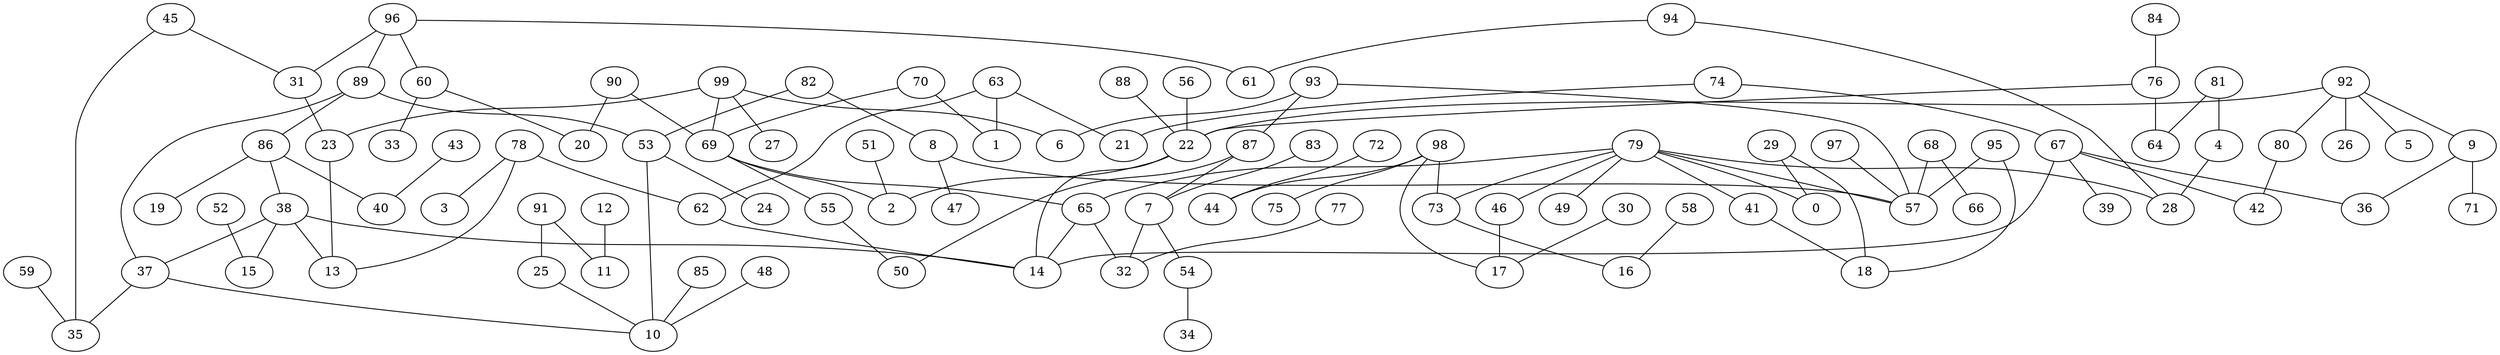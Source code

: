 digraph GG_graph {

subgraph G_graph {
edge [color = black]
"82" -> "53" [dir = none]
"77" -> "32" [dir = none]
"83" -> "7" [dir = none]
"80" -> "42" [dir = none]
"4" -> "28" [dir = none]
"51" -> "2" [dir = none]
"72" -> "44" [dir = none]
"12" -> "11" [dir = none]
"98" -> "75" [dir = none]
"98" -> "44" [dir = none]
"98" -> "73" [dir = none]
"97" -> "57" [dir = none]
"58" -> "16" [dir = none]
"84" -> "76" [dir = none]
"30" -> "17" [dir = none]
"78" -> "3" [dir = none]
"78" -> "13" [dir = none]
"53" -> "24" [dir = none]
"53" -> "10" [dir = none]
"52" -> "15" [dir = none]
"48" -> "10" [dir = none]
"92" -> "26" [dir = none]
"92" -> "5" [dir = none]
"92" -> "22" [dir = none]
"60" -> "33" [dir = none]
"60" -> "20" [dir = none]
"89" -> "37" [dir = none]
"74" -> "21" [dir = none]
"74" -> "67" [dir = none]
"86" -> "19" [dir = none]
"86" -> "40" [dir = none]
"86" -> "38" [dir = none]
"87" -> "50" [dir = none]
"87" -> "7" [dir = none]
"95" -> "57" [dir = none]
"81" -> "64" [dir = none]
"69" -> "55" [dir = none]
"69" -> "65" [dir = none]
"69" -> "2" [dir = none]
"25" -> "10" [dir = none]
"90" -> "20" [dir = none]
"90" -> "69" [dir = none]
"76" -> "64" [dir = none]
"76" -> "22" [dir = none]
"59" -> "35" [dir = none]
"67" -> "36" [dir = none]
"67" -> "42" [dir = none]
"67" -> "39" [dir = none]
"67" -> "14" [dir = none]
"73" -> "16" [dir = none]
"7" -> "54" [dir = none]
"7" -> "32" [dir = none]
"65" -> "14" [dir = none]
"65" -> "32" [dir = none]
"70" -> "1" [dir = none]
"70" -> "69" [dir = none]
"85" -> "10" [dir = none]
"22" -> "2" [dir = none]
"56" -> "22" [dir = none]
"79" -> "49" [dir = none]
"79" -> "41" [dir = none]
"79" -> "28" [dir = none]
"79" -> "73" [dir = none]
"79" -> "46" [dir = none]
"79" -> "0" [dir = none]
"79" -> "57" [dir = none]
"79" -> "65" [dir = none]
"91" -> "11" [dir = none]
"91" -> "25" [dir = none]
"37" -> "10" [dir = none]
"37" -> "35" [dir = none]
"46" -> "17" [dir = none]
"68" -> "66" [dir = none]
"68" -> "57" [dir = none]
"99" -> "27" [dir = none]
"99" -> "23" [dir = none]
"99" -> "69" [dir = none]
"29" -> "18" [dir = none]
"29" -> "0" [dir = none]
"94" -> "28" [dir = none]
"38" -> "13" [dir = none]
"38" -> "15" [dir = none]
"38" -> "37" [dir = none]
"38" -> "14" [dir = none]
"54" -> "34" [dir = none]
"88" -> "22" [dir = none]
"43" -> "40" [dir = none]
"96" -> "61" [dir = none]
"96" -> "89" [dir = none]
"8" -> "47" [dir = none]
"8" -> "57" [dir = none]
"63" -> "62" [dir = none]
"62" -> "14" [dir = none]
"9" -> "71" [dir = none]
"9" -> "36" [dir = none]
"93" -> "6" [dir = none]
"93" -> "57" [dir = none]
"31" -> "23" [dir = none]
"45" -> "35" [dir = none]
"99" -> "6" [dir = none]
"41" -> "18" [dir = none]
"96" -> "31" [dir = none]
"92" -> "80" [dir = none]
"82" -> "8" [dir = none]
"92" -> "9" [dir = none]
"96" -> "60" [dir = none]
"63" -> "21" [dir = none]
"45" -> "31" [dir = none]
"95" -> "18" [dir = none]
"63" -> "1" [dir = none]
"55" -> "50" [dir = none]
"89" -> "86" [dir = none]
"81" -> "4" [dir = none]
"94" -> "61" [dir = none]
"93" -> "87" [dir = none]
"78" -> "62" [dir = none]
"23" -> "13" [dir = none]
"89" -> "53" [dir = none]
"98" -> "17" [dir = none]
"22" -> "14" [dir = none]
}

}
